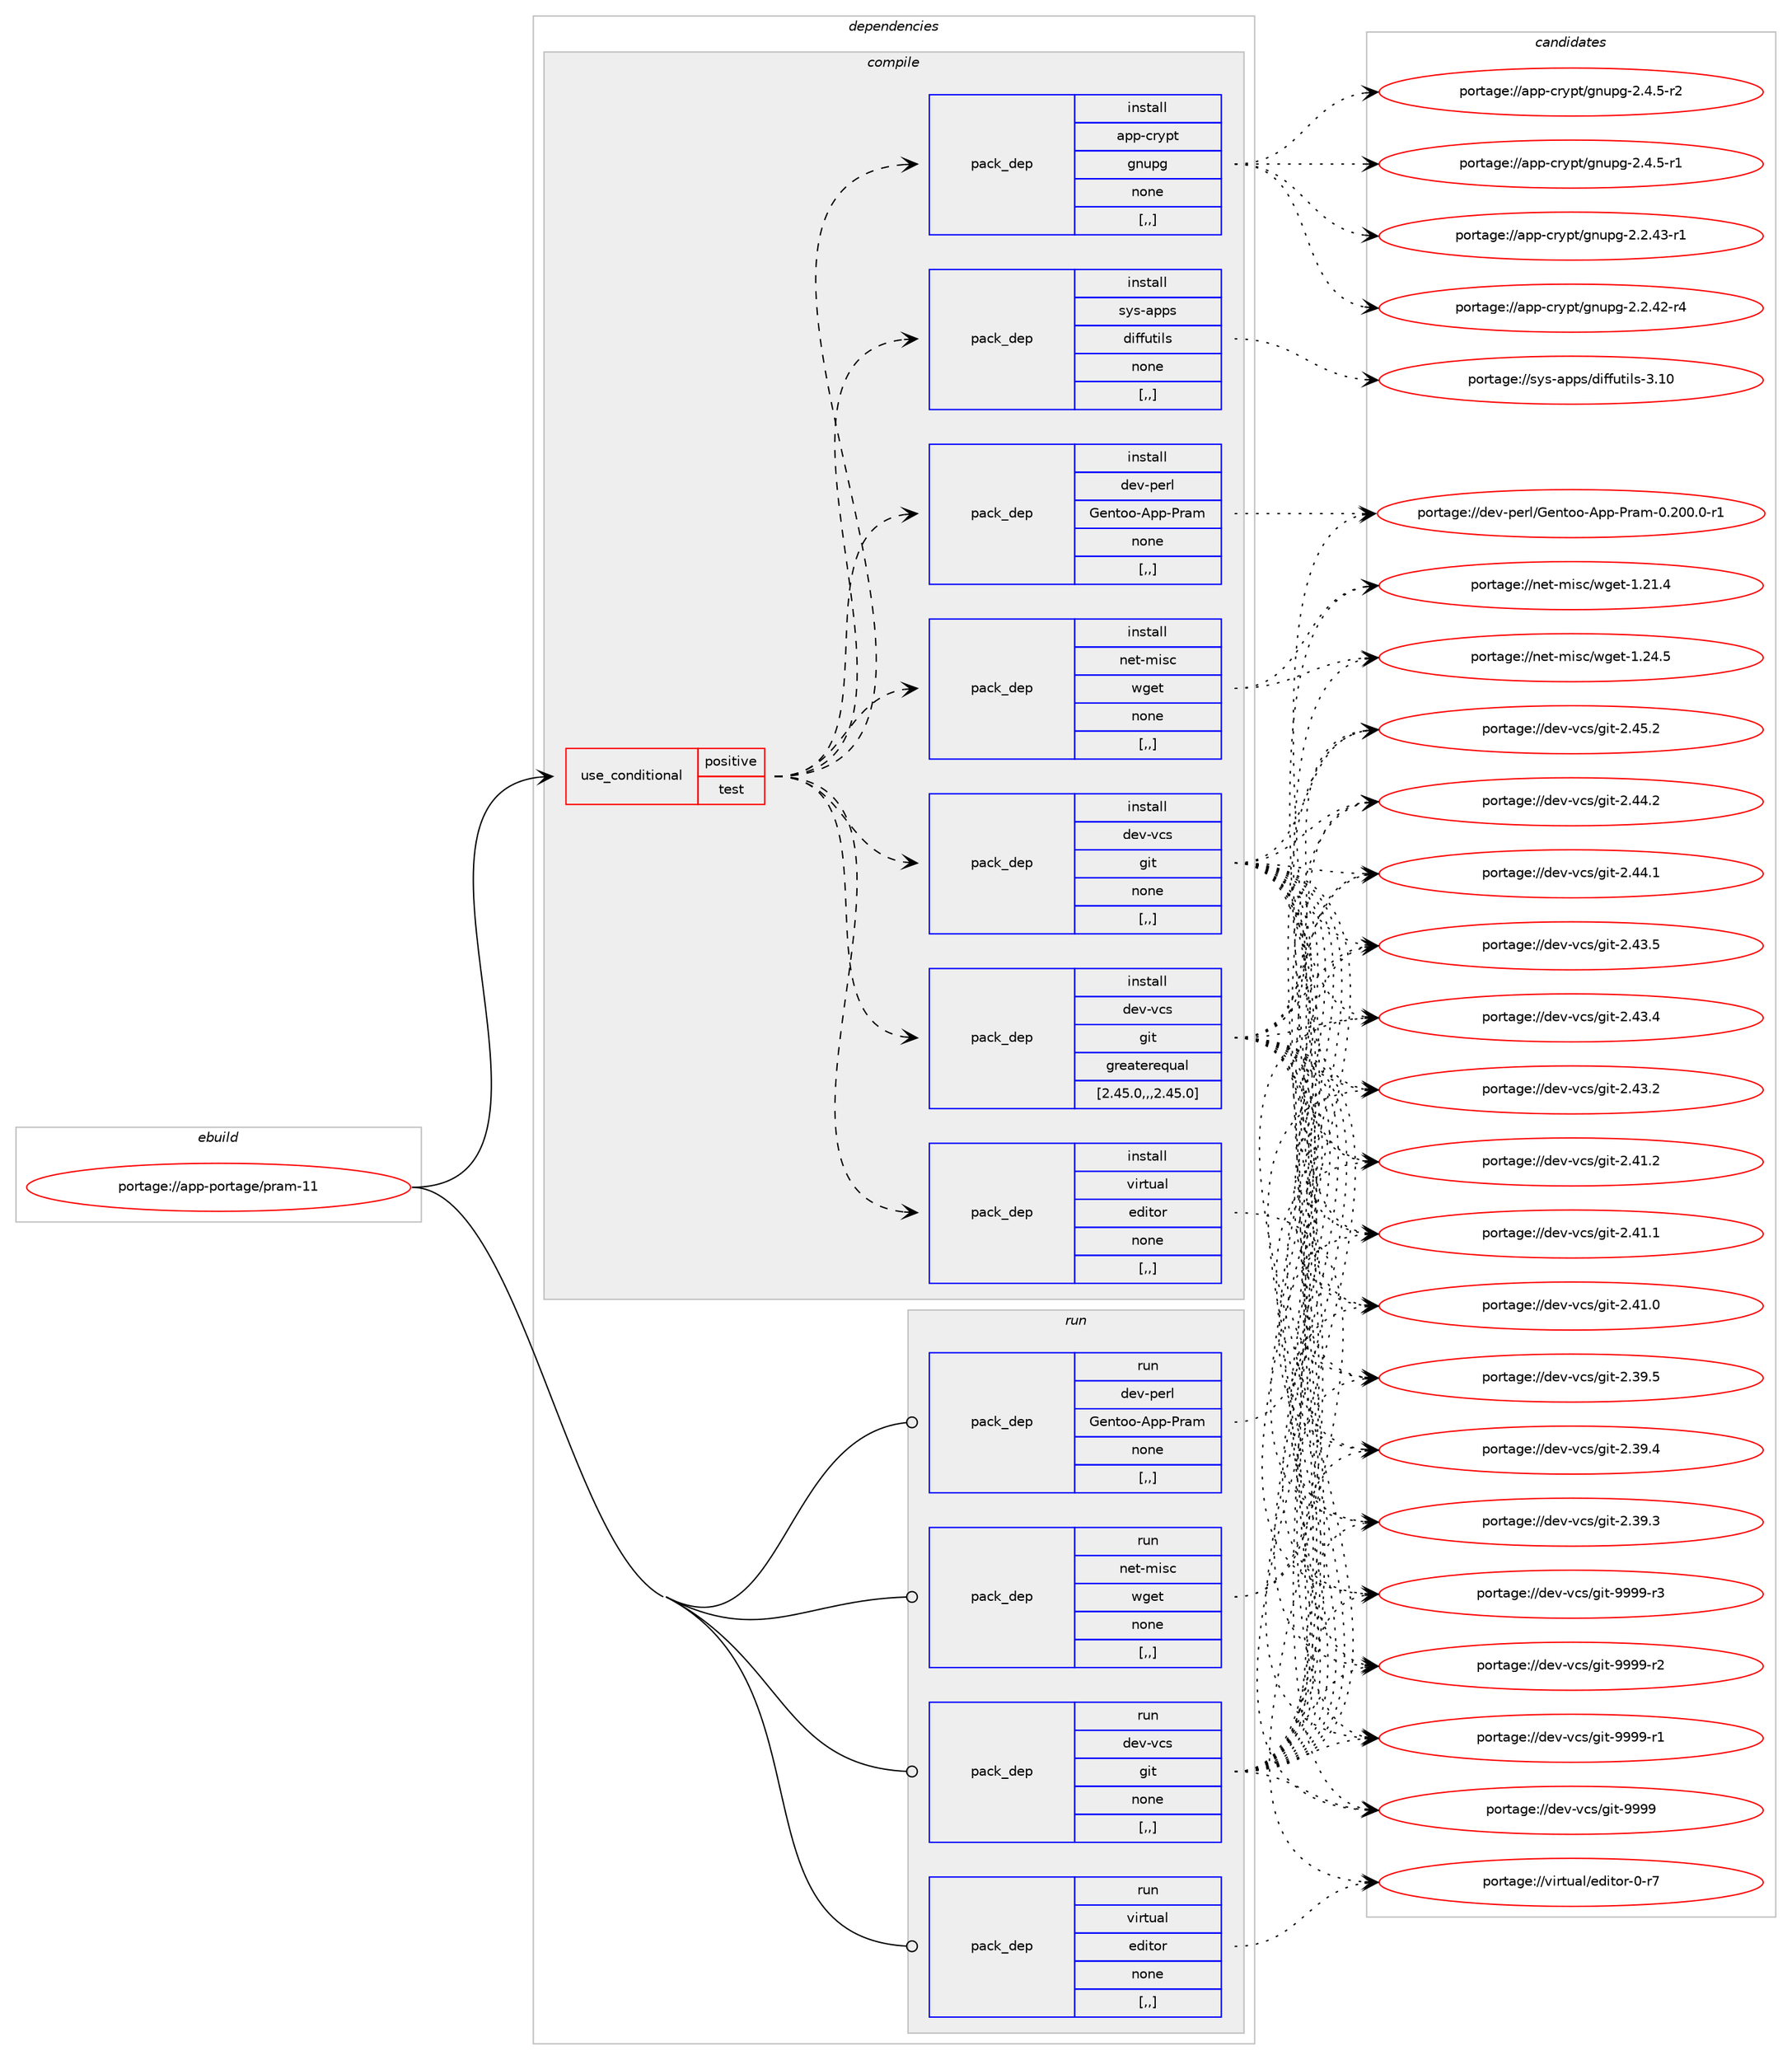 digraph prolog {

# *************
# Graph options
# *************

newrank=true;
concentrate=true;
compound=true;
graph [rankdir=LR,fontname=Helvetica,fontsize=10,ranksep=1.5];#, ranksep=2.5, nodesep=0.2];
edge  [arrowhead=vee];
node  [fontname=Helvetica,fontsize=10];

# **********
# The ebuild
# **********

subgraph cluster_leftcol {
color=gray;
rank=same;
label=<<i>ebuild</i>>;
id [label="portage://app-portage/pram-11", color=red, width=4, href="../app-portage/pram-11.svg"];
}

# ****************
# The dependencies
# ****************

subgraph cluster_midcol {
color=gray;
label=<<i>dependencies</i>>;
subgraph cluster_compile {
fillcolor="#eeeeee";
style=filled;
label=<<i>compile</i>>;
subgraph cond14169 {
dependency51050 [label=<<TABLE BORDER="0" CELLBORDER="1" CELLSPACING="0" CELLPADDING="4"><TR><TD ROWSPAN="3" CELLPADDING="10">use_conditional</TD></TR><TR><TD>positive</TD></TR><TR><TD>test</TD></TR></TABLE>>, shape=none, color=red];
subgraph pack36410 {
dependency51051 [label=<<TABLE BORDER="0" CELLBORDER="1" CELLSPACING="0" CELLPADDING="4" WIDTH="220"><TR><TD ROWSPAN="6" CELLPADDING="30">pack_dep</TD></TR><TR><TD WIDTH="110">install</TD></TR><TR><TD>dev-vcs</TD></TR><TR><TD>git</TD></TR><TR><TD>none</TD></TR><TR><TD>[,,]</TD></TR></TABLE>>, shape=none, color=blue];
}
dependency51050:e -> dependency51051:w [weight=20,style="dashed",arrowhead="vee"];
subgraph pack36411 {
dependency51052 [label=<<TABLE BORDER="0" CELLBORDER="1" CELLSPACING="0" CELLPADDING="4" WIDTH="220"><TR><TD ROWSPAN="6" CELLPADDING="30">pack_dep</TD></TR><TR><TD WIDTH="110">install</TD></TR><TR><TD>net-misc</TD></TR><TR><TD>wget</TD></TR><TR><TD>none</TD></TR><TR><TD>[,,]</TD></TR></TABLE>>, shape=none, color=blue];
}
dependency51050:e -> dependency51052:w [weight=20,style="dashed",arrowhead="vee"];
subgraph pack36412 {
dependency51053 [label=<<TABLE BORDER="0" CELLBORDER="1" CELLSPACING="0" CELLPADDING="4" WIDTH="220"><TR><TD ROWSPAN="6" CELLPADDING="30">pack_dep</TD></TR><TR><TD WIDTH="110">install</TD></TR><TR><TD>virtual</TD></TR><TR><TD>editor</TD></TR><TR><TD>none</TD></TR><TR><TD>[,,]</TD></TR></TABLE>>, shape=none, color=blue];
}
dependency51050:e -> dependency51053:w [weight=20,style="dashed",arrowhead="vee"];
subgraph pack36413 {
dependency51054 [label=<<TABLE BORDER="0" CELLBORDER="1" CELLSPACING="0" CELLPADDING="4" WIDTH="220"><TR><TD ROWSPAN="6" CELLPADDING="30">pack_dep</TD></TR><TR><TD WIDTH="110">install</TD></TR><TR><TD>dev-perl</TD></TR><TR><TD>Gentoo-App-Pram</TD></TR><TR><TD>none</TD></TR><TR><TD>[,,]</TD></TR></TABLE>>, shape=none, color=blue];
}
dependency51050:e -> dependency51054:w [weight=20,style="dashed",arrowhead="vee"];
subgraph pack36414 {
dependency51055 [label=<<TABLE BORDER="0" CELLBORDER="1" CELLSPACING="0" CELLPADDING="4" WIDTH="220"><TR><TD ROWSPAN="6" CELLPADDING="30">pack_dep</TD></TR><TR><TD WIDTH="110">install</TD></TR><TR><TD>app-crypt</TD></TR><TR><TD>gnupg</TD></TR><TR><TD>none</TD></TR><TR><TD>[,,]</TD></TR></TABLE>>, shape=none, color=blue];
}
dependency51050:e -> dependency51055:w [weight=20,style="dashed",arrowhead="vee"];
subgraph pack36415 {
dependency51056 [label=<<TABLE BORDER="0" CELLBORDER="1" CELLSPACING="0" CELLPADDING="4" WIDTH="220"><TR><TD ROWSPAN="6" CELLPADDING="30">pack_dep</TD></TR><TR><TD WIDTH="110">install</TD></TR><TR><TD>dev-vcs</TD></TR><TR><TD>git</TD></TR><TR><TD>greaterequal</TD></TR><TR><TD>[2.45.0,,,2.45.0]</TD></TR></TABLE>>, shape=none, color=blue];
}
dependency51050:e -> dependency51056:w [weight=20,style="dashed",arrowhead="vee"];
subgraph pack36416 {
dependency51057 [label=<<TABLE BORDER="0" CELLBORDER="1" CELLSPACING="0" CELLPADDING="4" WIDTH="220"><TR><TD ROWSPAN="6" CELLPADDING="30">pack_dep</TD></TR><TR><TD WIDTH="110">install</TD></TR><TR><TD>sys-apps</TD></TR><TR><TD>diffutils</TD></TR><TR><TD>none</TD></TR><TR><TD>[,,]</TD></TR></TABLE>>, shape=none, color=blue];
}
dependency51050:e -> dependency51057:w [weight=20,style="dashed",arrowhead="vee"];
}
id:e -> dependency51050:w [weight=20,style="solid",arrowhead="vee"];
}
subgraph cluster_compileandrun {
fillcolor="#eeeeee";
style=filled;
label=<<i>compile and run</i>>;
}
subgraph cluster_run {
fillcolor="#eeeeee";
style=filled;
label=<<i>run</i>>;
subgraph pack36417 {
dependency51058 [label=<<TABLE BORDER="0" CELLBORDER="1" CELLSPACING="0" CELLPADDING="4" WIDTH="220"><TR><TD ROWSPAN="6" CELLPADDING="30">pack_dep</TD></TR><TR><TD WIDTH="110">run</TD></TR><TR><TD>dev-vcs</TD></TR><TR><TD>git</TD></TR><TR><TD>none</TD></TR><TR><TD>[,,]</TD></TR></TABLE>>, shape=none, color=blue];
}
id:e -> dependency51058:w [weight=20,style="solid",arrowhead="odot"];
subgraph pack36418 {
dependency51059 [label=<<TABLE BORDER="0" CELLBORDER="1" CELLSPACING="0" CELLPADDING="4" WIDTH="220"><TR><TD ROWSPAN="6" CELLPADDING="30">pack_dep</TD></TR><TR><TD WIDTH="110">run</TD></TR><TR><TD>net-misc</TD></TR><TR><TD>wget</TD></TR><TR><TD>none</TD></TR><TR><TD>[,,]</TD></TR></TABLE>>, shape=none, color=blue];
}
id:e -> dependency51059:w [weight=20,style="solid",arrowhead="odot"];
subgraph pack36419 {
dependency51060 [label=<<TABLE BORDER="0" CELLBORDER="1" CELLSPACING="0" CELLPADDING="4" WIDTH="220"><TR><TD ROWSPAN="6" CELLPADDING="30">pack_dep</TD></TR><TR><TD WIDTH="110">run</TD></TR><TR><TD>virtual</TD></TR><TR><TD>editor</TD></TR><TR><TD>none</TD></TR><TR><TD>[,,]</TD></TR></TABLE>>, shape=none, color=blue];
}
id:e -> dependency51060:w [weight=20,style="solid",arrowhead="odot"];
subgraph pack36420 {
dependency51061 [label=<<TABLE BORDER="0" CELLBORDER="1" CELLSPACING="0" CELLPADDING="4" WIDTH="220"><TR><TD ROWSPAN="6" CELLPADDING="30">pack_dep</TD></TR><TR><TD WIDTH="110">run</TD></TR><TR><TD>dev-perl</TD></TR><TR><TD>Gentoo-App-Pram</TD></TR><TR><TD>none</TD></TR><TR><TD>[,,]</TD></TR></TABLE>>, shape=none, color=blue];
}
id:e -> dependency51061:w [weight=20,style="solid",arrowhead="odot"];
}
}

# **************
# The candidates
# **************

subgraph cluster_choices {
rank=same;
color=gray;
label=<<i>candidates</i>>;

subgraph choice36410 {
color=black;
nodesep=1;
choice10010111845118991154710310511645575757574511451 [label="portage://dev-vcs/git-9999-r3", color=red, width=4,href="../dev-vcs/git-9999-r3.svg"];
choice10010111845118991154710310511645575757574511450 [label="portage://dev-vcs/git-9999-r2", color=red, width=4,href="../dev-vcs/git-9999-r2.svg"];
choice10010111845118991154710310511645575757574511449 [label="portage://dev-vcs/git-9999-r1", color=red, width=4,href="../dev-vcs/git-9999-r1.svg"];
choice1001011184511899115471031051164557575757 [label="portage://dev-vcs/git-9999", color=red, width=4,href="../dev-vcs/git-9999.svg"];
choice10010111845118991154710310511645504652534650 [label="portage://dev-vcs/git-2.45.2", color=red, width=4,href="../dev-vcs/git-2.45.2.svg"];
choice10010111845118991154710310511645504652524650 [label="portage://dev-vcs/git-2.44.2", color=red, width=4,href="../dev-vcs/git-2.44.2.svg"];
choice10010111845118991154710310511645504652524649 [label="portage://dev-vcs/git-2.44.1", color=red, width=4,href="../dev-vcs/git-2.44.1.svg"];
choice10010111845118991154710310511645504652514653 [label="portage://dev-vcs/git-2.43.5", color=red, width=4,href="../dev-vcs/git-2.43.5.svg"];
choice10010111845118991154710310511645504652514652 [label="portage://dev-vcs/git-2.43.4", color=red, width=4,href="../dev-vcs/git-2.43.4.svg"];
choice10010111845118991154710310511645504652514650 [label="portage://dev-vcs/git-2.43.2", color=red, width=4,href="../dev-vcs/git-2.43.2.svg"];
choice10010111845118991154710310511645504652494650 [label="portage://dev-vcs/git-2.41.2", color=red, width=4,href="../dev-vcs/git-2.41.2.svg"];
choice10010111845118991154710310511645504652494649 [label="portage://dev-vcs/git-2.41.1", color=red, width=4,href="../dev-vcs/git-2.41.1.svg"];
choice10010111845118991154710310511645504652494648 [label="portage://dev-vcs/git-2.41.0", color=red, width=4,href="../dev-vcs/git-2.41.0.svg"];
choice10010111845118991154710310511645504651574653 [label="portage://dev-vcs/git-2.39.5", color=red, width=4,href="../dev-vcs/git-2.39.5.svg"];
choice10010111845118991154710310511645504651574652 [label="portage://dev-vcs/git-2.39.4", color=red, width=4,href="../dev-vcs/git-2.39.4.svg"];
choice10010111845118991154710310511645504651574651 [label="portage://dev-vcs/git-2.39.3", color=red, width=4,href="../dev-vcs/git-2.39.3.svg"];
dependency51051:e -> choice10010111845118991154710310511645575757574511451:w [style=dotted,weight="100"];
dependency51051:e -> choice10010111845118991154710310511645575757574511450:w [style=dotted,weight="100"];
dependency51051:e -> choice10010111845118991154710310511645575757574511449:w [style=dotted,weight="100"];
dependency51051:e -> choice1001011184511899115471031051164557575757:w [style=dotted,weight="100"];
dependency51051:e -> choice10010111845118991154710310511645504652534650:w [style=dotted,weight="100"];
dependency51051:e -> choice10010111845118991154710310511645504652524650:w [style=dotted,weight="100"];
dependency51051:e -> choice10010111845118991154710310511645504652524649:w [style=dotted,weight="100"];
dependency51051:e -> choice10010111845118991154710310511645504652514653:w [style=dotted,weight="100"];
dependency51051:e -> choice10010111845118991154710310511645504652514652:w [style=dotted,weight="100"];
dependency51051:e -> choice10010111845118991154710310511645504652514650:w [style=dotted,weight="100"];
dependency51051:e -> choice10010111845118991154710310511645504652494650:w [style=dotted,weight="100"];
dependency51051:e -> choice10010111845118991154710310511645504652494649:w [style=dotted,weight="100"];
dependency51051:e -> choice10010111845118991154710310511645504652494648:w [style=dotted,weight="100"];
dependency51051:e -> choice10010111845118991154710310511645504651574653:w [style=dotted,weight="100"];
dependency51051:e -> choice10010111845118991154710310511645504651574652:w [style=dotted,weight="100"];
dependency51051:e -> choice10010111845118991154710310511645504651574651:w [style=dotted,weight="100"];
}
subgraph choice36411 {
color=black;
nodesep=1;
choice11010111645109105115994711910310111645494650524653 [label="portage://net-misc/wget-1.24.5", color=red, width=4,href="../net-misc/wget-1.24.5.svg"];
choice11010111645109105115994711910310111645494650494652 [label="portage://net-misc/wget-1.21.4", color=red, width=4,href="../net-misc/wget-1.21.4.svg"];
dependency51052:e -> choice11010111645109105115994711910310111645494650524653:w [style=dotted,weight="100"];
dependency51052:e -> choice11010111645109105115994711910310111645494650494652:w [style=dotted,weight="100"];
}
subgraph choice36412 {
color=black;
nodesep=1;
choice118105114116117971084710110010511611111445484511455 [label="portage://virtual/editor-0-r7", color=red, width=4,href="../virtual/editor-0-r7.svg"];
dependency51053:e -> choice118105114116117971084710110010511611111445484511455:w [style=dotted,weight="100"];
}
subgraph choice36413 {
color=black;
nodesep=1;
choice100101118451121011141084771101110116111111456511211245801149710945484650484846484511449 [label="portage://dev-perl/Gentoo-App-Pram-0.200.0-r1", color=red, width=4,href="../dev-perl/Gentoo-App-Pram-0.200.0-r1.svg"];
dependency51054:e -> choice100101118451121011141084771101110116111111456511211245801149710945484650484846484511449:w [style=dotted,weight="100"];
}
subgraph choice36414 {
color=black;
nodesep=1;
choice971121124599114121112116471031101171121034550465246534511450 [label="portage://app-crypt/gnupg-2.4.5-r2", color=red, width=4,href="../app-crypt/gnupg-2.4.5-r2.svg"];
choice971121124599114121112116471031101171121034550465246534511449 [label="portage://app-crypt/gnupg-2.4.5-r1", color=red, width=4,href="../app-crypt/gnupg-2.4.5-r1.svg"];
choice97112112459911412111211647103110117112103455046504652514511449 [label="portage://app-crypt/gnupg-2.2.43-r1", color=red, width=4,href="../app-crypt/gnupg-2.2.43-r1.svg"];
choice97112112459911412111211647103110117112103455046504652504511452 [label="portage://app-crypt/gnupg-2.2.42-r4", color=red, width=4,href="../app-crypt/gnupg-2.2.42-r4.svg"];
dependency51055:e -> choice971121124599114121112116471031101171121034550465246534511450:w [style=dotted,weight="100"];
dependency51055:e -> choice971121124599114121112116471031101171121034550465246534511449:w [style=dotted,weight="100"];
dependency51055:e -> choice97112112459911412111211647103110117112103455046504652514511449:w [style=dotted,weight="100"];
dependency51055:e -> choice97112112459911412111211647103110117112103455046504652504511452:w [style=dotted,weight="100"];
}
subgraph choice36415 {
color=black;
nodesep=1;
choice10010111845118991154710310511645575757574511451 [label="portage://dev-vcs/git-9999-r3", color=red, width=4,href="../dev-vcs/git-9999-r3.svg"];
choice10010111845118991154710310511645575757574511450 [label="portage://dev-vcs/git-9999-r2", color=red, width=4,href="../dev-vcs/git-9999-r2.svg"];
choice10010111845118991154710310511645575757574511449 [label="portage://dev-vcs/git-9999-r1", color=red, width=4,href="../dev-vcs/git-9999-r1.svg"];
choice1001011184511899115471031051164557575757 [label="portage://dev-vcs/git-9999", color=red, width=4,href="../dev-vcs/git-9999.svg"];
choice10010111845118991154710310511645504652534650 [label="portage://dev-vcs/git-2.45.2", color=red, width=4,href="../dev-vcs/git-2.45.2.svg"];
choice10010111845118991154710310511645504652524650 [label="portage://dev-vcs/git-2.44.2", color=red, width=4,href="../dev-vcs/git-2.44.2.svg"];
choice10010111845118991154710310511645504652524649 [label="portage://dev-vcs/git-2.44.1", color=red, width=4,href="../dev-vcs/git-2.44.1.svg"];
choice10010111845118991154710310511645504652514653 [label="portage://dev-vcs/git-2.43.5", color=red, width=4,href="../dev-vcs/git-2.43.5.svg"];
choice10010111845118991154710310511645504652514652 [label="portage://dev-vcs/git-2.43.4", color=red, width=4,href="../dev-vcs/git-2.43.4.svg"];
choice10010111845118991154710310511645504652514650 [label="portage://dev-vcs/git-2.43.2", color=red, width=4,href="../dev-vcs/git-2.43.2.svg"];
choice10010111845118991154710310511645504652494650 [label="portage://dev-vcs/git-2.41.2", color=red, width=4,href="../dev-vcs/git-2.41.2.svg"];
choice10010111845118991154710310511645504652494649 [label="portage://dev-vcs/git-2.41.1", color=red, width=4,href="../dev-vcs/git-2.41.1.svg"];
choice10010111845118991154710310511645504652494648 [label="portage://dev-vcs/git-2.41.0", color=red, width=4,href="../dev-vcs/git-2.41.0.svg"];
choice10010111845118991154710310511645504651574653 [label="portage://dev-vcs/git-2.39.5", color=red, width=4,href="../dev-vcs/git-2.39.5.svg"];
choice10010111845118991154710310511645504651574652 [label="portage://dev-vcs/git-2.39.4", color=red, width=4,href="../dev-vcs/git-2.39.4.svg"];
choice10010111845118991154710310511645504651574651 [label="portage://dev-vcs/git-2.39.3", color=red, width=4,href="../dev-vcs/git-2.39.3.svg"];
dependency51056:e -> choice10010111845118991154710310511645575757574511451:w [style=dotted,weight="100"];
dependency51056:e -> choice10010111845118991154710310511645575757574511450:w [style=dotted,weight="100"];
dependency51056:e -> choice10010111845118991154710310511645575757574511449:w [style=dotted,weight="100"];
dependency51056:e -> choice1001011184511899115471031051164557575757:w [style=dotted,weight="100"];
dependency51056:e -> choice10010111845118991154710310511645504652534650:w [style=dotted,weight="100"];
dependency51056:e -> choice10010111845118991154710310511645504652524650:w [style=dotted,weight="100"];
dependency51056:e -> choice10010111845118991154710310511645504652524649:w [style=dotted,weight="100"];
dependency51056:e -> choice10010111845118991154710310511645504652514653:w [style=dotted,weight="100"];
dependency51056:e -> choice10010111845118991154710310511645504652514652:w [style=dotted,weight="100"];
dependency51056:e -> choice10010111845118991154710310511645504652514650:w [style=dotted,weight="100"];
dependency51056:e -> choice10010111845118991154710310511645504652494650:w [style=dotted,weight="100"];
dependency51056:e -> choice10010111845118991154710310511645504652494649:w [style=dotted,weight="100"];
dependency51056:e -> choice10010111845118991154710310511645504652494648:w [style=dotted,weight="100"];
dependency51056:e -> choice10010111845118991154710310511645504651574653:w [style=dotted,weight="100"];
dependency51056:e -> choice10010111845118991154710310511645504651574652:w [style=dotted,weight="100"];
dependency51056:e -> choice10010111845118991154710310511645504651574651:w [style=dotted,weight="100"];
}
subgraph choice36416 {
color=black;
nodesep=1;
choice1151211154597112112115471001051021021171161051081154551464948 [label="portage://sys-apps/diffutils-3.10", color=red, width=4,href="../sys-apps/diffutils-3.10.svg"];
dependency51057:e -> choice1151211154597112112115471001051021021171161051081154551464948:w [style=dotted,weight="100"];
}
subgraph choice36417 {
color=black;
nodesep=1;
choice10010111845118991154710310511645575757574511451 [label="portage://dev-vcs/git-9999-r3", color=red, width=4,href="../dev-vcs/git-9999-r3.svg"];
choice10010111845118991154710310511645575757574511450 [label="portage://dev-vcs/git-9999-r2", color=red, width=4,href="../dev-vcs/git-9999-r2.svg"];
choice10010111845118991154710310511645575757574511449 [label="portage://dev-vcs/git-9999-r1", color=red, width=4,href="../dev-vcs/git-9999-r1.svg"];
choice1001011184511899115471031051164557575757 [label="portage://dev-vcs/git-9999", color=red, width=4,href="../dev-vcs/git-9999.svg"];
choice10010111845118991154710310511645504652534650 [label="portage://dev-vcs/git-2.45.2", color=red, width=4,href="../dev-vcs/git-2.45.2.svg"];
choice10010111845118991154710310511645504652524650 [label="portage://dev-vcs/git-2.44.2", color=red, width=4,href="../dev-vcs/git-2.44.2.svg"];
choice10010111845118991154710310511645504652524649 [label="portage://dev-vcs/git-2.44.1", color=red, width=4,href="../dev-vcs/git-2.44.1.svg"];
choice10010111845118991154710310511645504652514653 [label="portage://dev-vcs/git-2.43.5", color=red, width=4,href="../dev-vcs/git-2.43.5.svg"];
choice10010111845118991154710310511645504652514652 [label="portage://dev-vcs/git-2.43.4", color=red, width=4,href="../dev-vcs/git-2.43.4.svg"];
choice10010111845118991154710310511645504652514650 [label="portage://dev-vcs/git-2.43.2", color=red, width=4,href="../dev-vcs/git-2.43.2.svg"];
choice10010111845118991154710310511645504652494650 [label="portage://dev-vcs/git-2.41.2", color=red, width=4,href="../dev-vcs/git-2.41.2.svg"];
choice10010111845118991154710310511645504652494649 [label="portage://dev-vcs/git-2.41.1", color=red, width=4,href="../dev-vcs/git-2.41.1.svg"];
choice10010111845118991154710310511645504652494648 [label="portage://dev-vcs/git-2.41.0", color=red, width=4,href="../dev-vcs/git-2.41.0.svg"];
choice10010111845118991154710310511645504651574653 [label="portage://dev-vcs/git-2.39.5", color=red, width=4,href="../dev-vcs/git-2.39.5.svg"];
choice10010111845118991154710310511645504651574652 [label="portage://dev-vcs/git-2.39.4", color=red, width=4,href="../dev-vcs/git-2.39.4.svg"];
choice10010111845118991154710310511645504651574651 [label="portage://dev-vcs/git-2.39.3", color=red, width=4,href="../dev-vcs/git-2.39.3.svg"];
dependency51058:e -> choice10010111845118991154710310511645575757574511451:w [style=dotted,weight="100"];
dependency51058:e -> choice10010111845118991154710310511645575757574511450:w [style=dotted,weight="100"];
dependency51058:e -> choice10010111845118991154710310511645575757574511449:w [style=dotted,weight="100"];
dependency51058:e -> choice1001011184511899115471031051164557575757:w [style=dotted,weight="100"];
dependency51058:e -> choice10010111845118991154710310511645504652534650:w [style=dotted,weight="100"];
dependency51058:e -> choice10010111845118991154710310511645504652524650:w [style=dotted,weight="100"];
dependency51058:e -> choice10010111845118991154710310511645504652524649:w [style=dotted,weight="100"];
dependency51058:e -> choice10010111845118991154710310511645504652514653:w [style=dotted,weight="100"];
dependency51058:e -> choice10010111845118991154710310511645504652514652:w [style=dotted,weight="100"];
dependency51058:e -> choice10010111845118991154710310511645504652514650:w [style=dotted,weight="100"];
dependency51058:e -> choice10010111845118991154710310511645504652494650:w [style=dotted,weight="100"];
dependency51058:e -> choice10010111845118991154710310511645504652494649:w [style=dotted,weight="100"];
dependency51058:e -> choice10010111845118991154710310511645504652494648:w [style=dotted,weight="100"];
dependency51058:e -> choice10010111845118991154710310511645504651574653:w [style=dotted,weight="100"];
dependency51058:e -> choice10010111845118991154710310511645504651574652:w [style=dotted,weight="100"];
dependency51058:e -> choice10010111845118991154710310511645504651574651:w [style=dotted,weight="100"];
}
subgraph choice36418 {
color=black;
nodesep=1;
choice11010111645109105115994711910310111645494650524653 [label="portage://net-misc/wget-1.24.5", color=red, width=4,href="../net-misc/wget-1.24.5.svg"];
choice11010111645109105115994711910310111645494650494652 [label="portage://net-misc/wget-1.21.4", color=red, width=4,href="../net-misc/wget-1.21.4.svg"];
dependency51059:e -> choice11010111645109105115994711910310111645494650524653:w [style=dotted,weight="100"];
dependency51059:e -> choice11010111645109105115994711910310111645494650494652:w [style=dotted,weight="100"];
}
subgraph choice36419 {
color=black;
nodesep=1;
choice118105114116117971084710110010511611111445484511455 [label="portage://virtual/editor-0-r7", color=red, width=4,href="../virtual/editor-0-r7.svg"];
dependency51060:e -> choice118105114116117971084710110010511611111445484511455:w [style=dotted,weight="100"];
}
subgraph choice36420 {
color=black;
nodesep=1;
choice100101118451121011141084771101110116111111456511211245801149710945484650484846484511449 [label="portage://dev-perl/Gentoo-App-Pram-0.200.0-r1", color=red, width=4,href="../dev-perl/Gentoo-App-Pram-0.200.0-r1.svg"];
dependency51061:e -> choice100101118451121011141084771101110116111111456511211245801149710945484650484846484511449:w [style=dotted,weight="100"];
}
}

}
